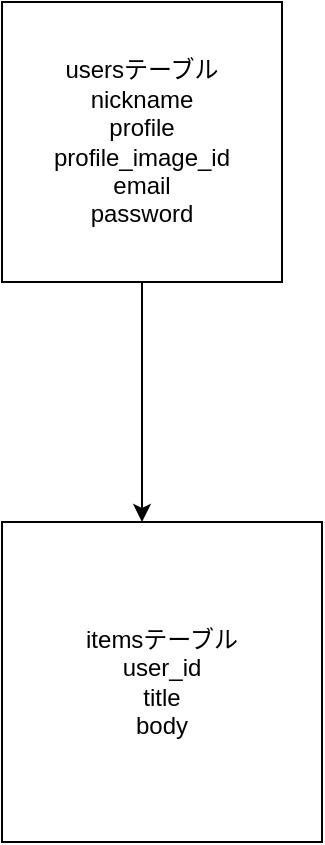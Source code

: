 <mxfile>
    <diagram id="ZnjVSeEfGsxstyLj3_3e" name="ページ1">
        <mxGraphModel dx="312" dy="520" grid="1" gridSize="10" guides="1" tooltips="1" connect="1" arrows="1" fold="1" page="1" pageScale="1" pageWidth="827" pageHeight="1169" math="0" shadow="0">
            <root>
                <mxCell id="0"/>
                <mxCell id="1" parent="0"/>
                <mxCell id="4" style="edgeStyle=orthogonalEdgeStyle;rounded=0;orthogonalLoop=1;jettySize=auto;html=1;" edge="1" parent="1" source="2">
                    <mxGeometry relative="1" as="geometry">
                        <mxPoint x="80" y="330" as="targetPoint"/>
                    </mxGeometry>
                </mxCell>
                <mxCell id="2" value="usersテーブル&lt;br&gt;nickname&lt;br&gt;profile&lt;br&gt;profile_image_id&lt;br&gt;email&lt;br&gt;password&lt;br&gt;" style="whiteSpace=wrap;html=1;aspect=fixed;" vertex="1" parent="1">
                    <mxGeometry x="10" y="70" width="140" height="140" as="geometry"/>
                </mxCell>
                <mxCell id="3" value="itemsテーブル&lt;br&gt;user_id&lt;br&gt;title&lt;br&gt;body" style="whiteSpace=wrap;html=1;aspect=fixed;" vertex="1" parent="1">
                    <mxGeometry x="10" y="330" width="160" height="160" as="geometry"/>
                </mxCell>
            </root>
        </mxGraphModel>
    </diagram>
</mxfile>